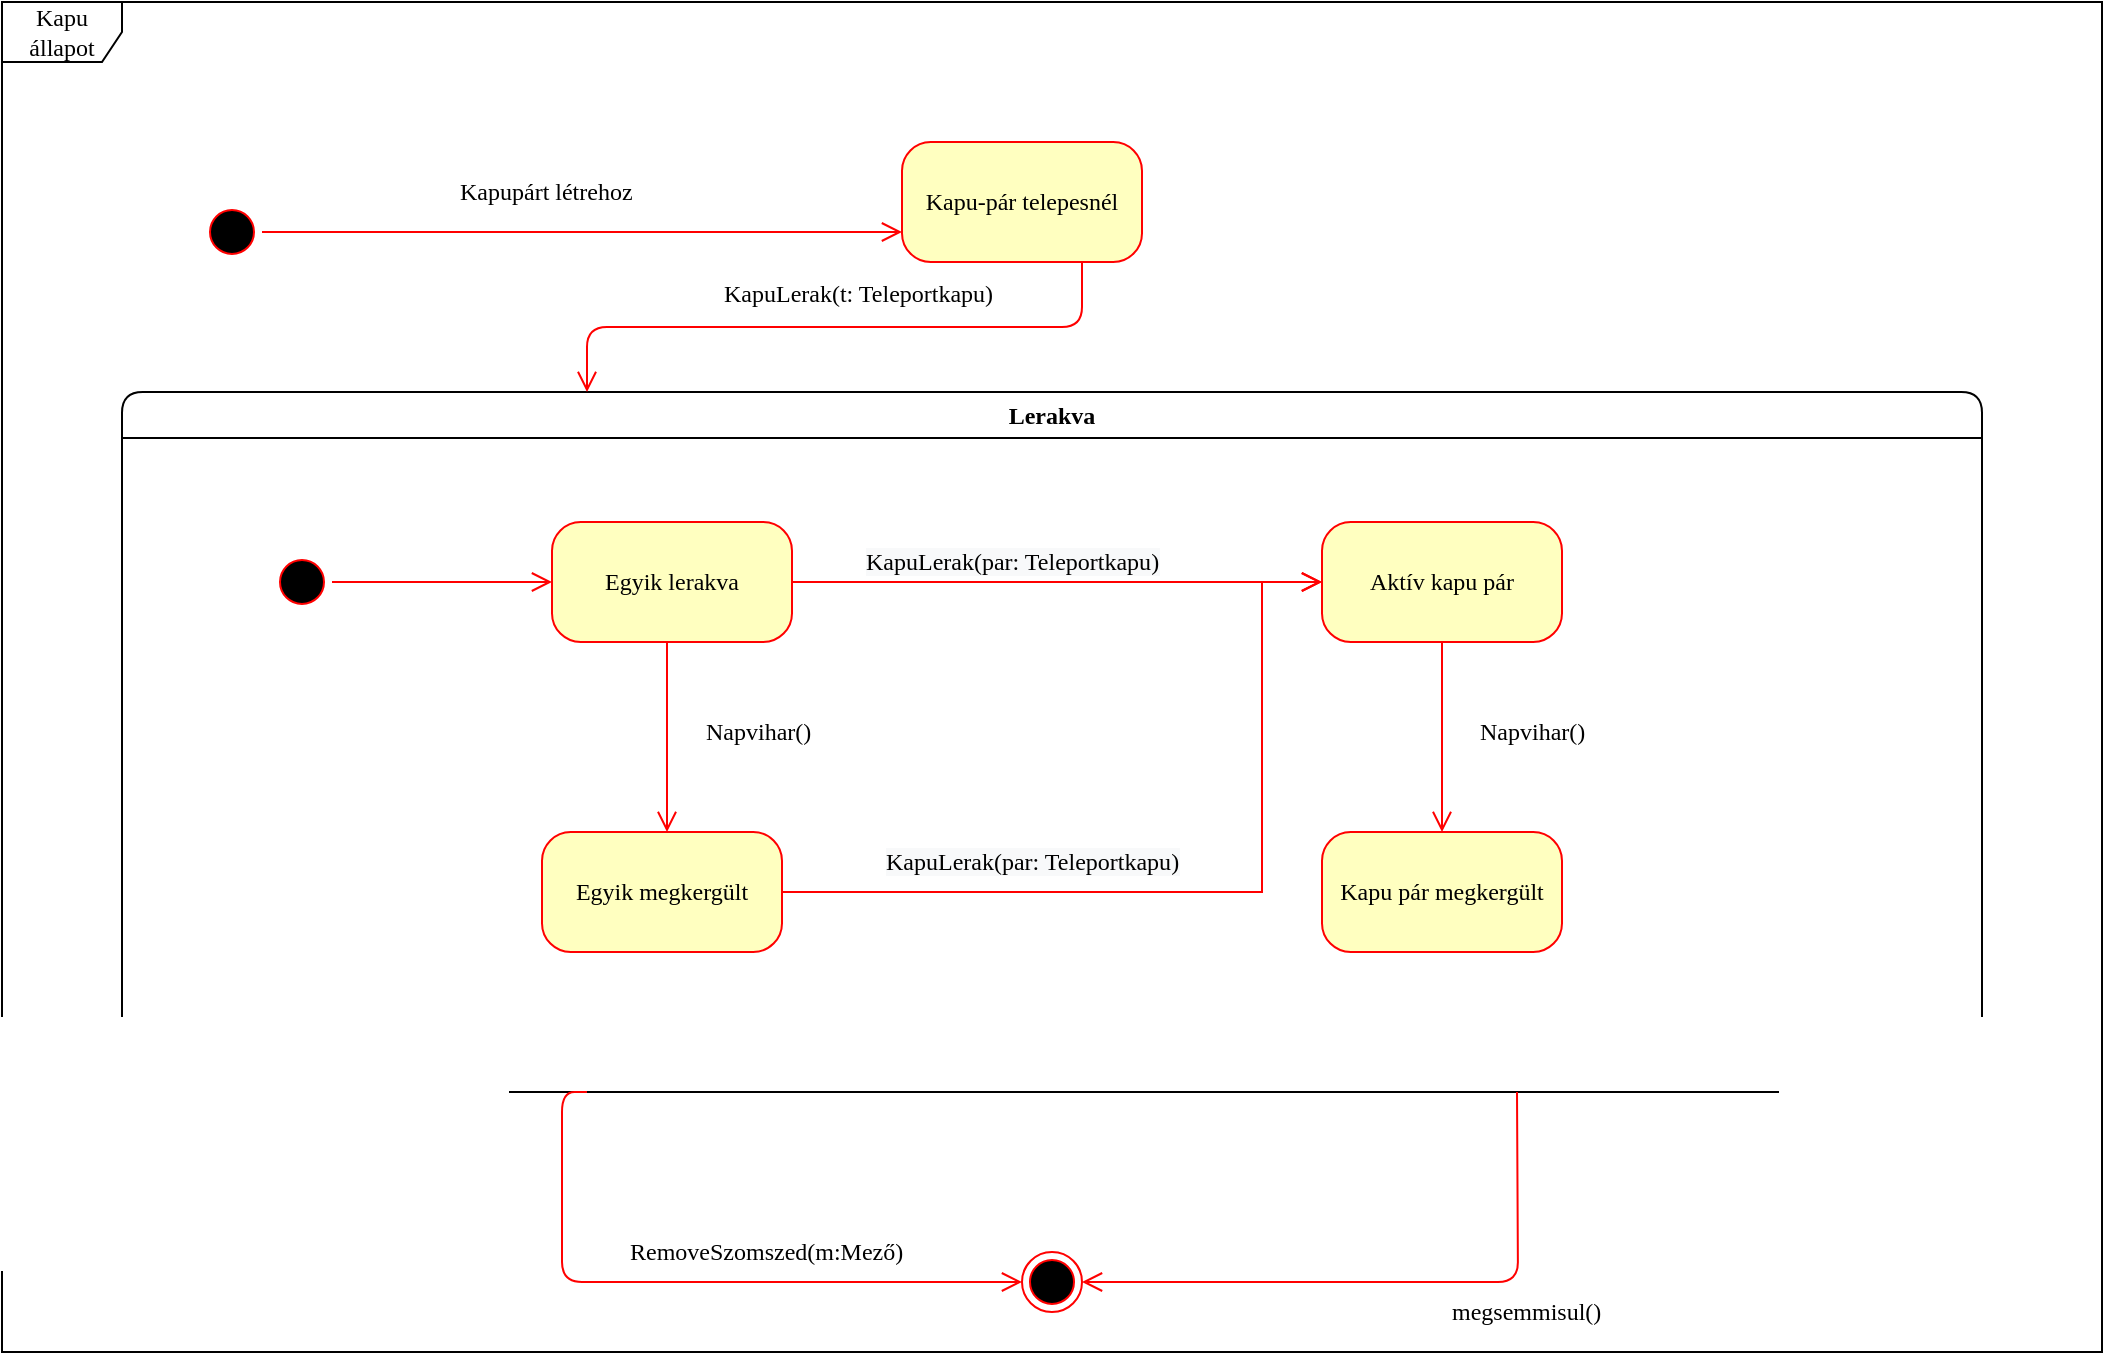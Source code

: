 <mxfile version="14.5.10" type="github">
  <diagram name="Page-1" id="58cdce13-f638-feb5-8d6f-7d28b1aa9fa0">
    <mxGraphModel dx="1038" dy="548" grid="1" gridSize="10" guides="1" tooltips="1" connect="1" arrows="1" fold="1" page="1" pageScale="1" pageWidth="1100" pageHeight="850" background="#ffffff" math="0" shadow="0">
      <root>
        <mxCell id="0" />
        <mxCell id="1" parent="0" />
        <mxCell id="3qUmnugAzTzsJO7S0ycU-1" value="Kapu állapot" style="shape=umlFrame;whiteSpace=wrap;html=1;rounded=1;shadow=0;comic=0;labelBackgroundColor=none;strokeWidth=1;fontFamily=Verdana;fontSize=12;align=center;" parent="1" vertex="1">
          <mxGeometry x="30" y="35" width="1050" height="675" as="geometry" />
        </mxCell>
        <mxCell id="3qUmnugAzTzsJO7S0ycU-2" value="" style="ellipse;html=1;shape=startState;fillColor=#000000;strokeColor=#ff0000;rounded=1;shadow=0;comic=0;labelBackgroundColor=none;fontFamily=Verdana;fontSize=12;fontColor=#000000;align=center;direction=south;" parent="1" vertex="1">
          <mxGeometry x="130" y="135" width="30" height="30" as="geometry" />
        </mxCell>
        <mxCell id="3qUmnugAzTzsJO7S0ycU-3" value="Kapu-pár telepesnél" style="rounded=1;whiteSpace=wrap;html=1;arcSize=24;fillColor=#ffffc0;strokeColor=#ff0000;shadow=0;comic=0;labelBackgroundColor=none;fontFamily=Verdana;fontSize=12;fontColor=#000000;align=center;" parent="1" vertex="1">
          <mxGeometry x="480" y="105" width="120" height="60" as="geometry" />
        </mxCell>
        <mxCell id="3qUmnugAzTzsJO7S0ycU-4" value="Lerakva" style="swimlane;whiteSpace=wrap;html=1;rounded=1;shadow=0;comic=0;labelBackgroundColor=none;strokeWidth=1;fontFamily=Verdana;fontSize=12;align=center;" parent="1" vertex="1">
          <mxGeometry x="90" y="230" width="930" height="350" as="geometry" />
        </mxCell>
        <mxCell id="3qUmnugAzTzsJO7S0ycU-5" value="Egyik lerakva" style="rounded=1;whiteSpace=wrap;html=1;arcSize=24;fillColor=#ffffc0;strokeColor=#ff0000;shadow=0;comic=0;labelBackgroundColor=none;fontFamily=Verdana;fontSize=12;fontColor=#000000;align=center;" parent="3qUmnugAzTzsJO7S0ycU-4" vertex="1">
          <mxGeometry x="215" y="65" width="120" height="60" as="geometry" />
        </mxCell>
        <mxCell id="3qUmnugAzTzsJO7S0ycU-6" style="edgeStyle=elbowEdgeStyle;html=1;labelBackgroundColor=none;endArrow=open;endSize=8;strokeColor=#ff0000;fontFamily=Verdana;fontSize=12;align=left;" parent="3qUmnugAzTzsJO7S0ycU-4" source="3qUmnugAzTzsJO7S0ycU-7" target="3qUmnugAzTzsJO7S0ycU-5" edge="1">
          <mxGeometry relative="1" as="geometry" />
        </mxCell>
        <mxCell id="3qUmnugAzTzsJO7S0ycU-7" value="" style="ellipse;html=1;shape=startState;fillColor=#000000;strokeColor=#ff0000;rounded=1;shadow=0;comic=0;labelBackgroundColor=none;fontFamily=Verdana;fontSize=12;fontColor=#000000;align=center;direction=south;" parent="3qUmnugAzTzsJO7S0ycU-4" vertex="1">
          <mxGeometry x="75" y="80" width="30" height="30" as="geometry" />
        </mxCell>
        <mxCell id="3qUmnugAzTzsJO7S0ycU-8" value="Kapupárt létrehoz" style="edgeStyle=orthogonalEdgeStyle;html=1;labelBackgroundColor=none;endArrow=open;endSize=8;strokeColor=#ff0000;fontFamily=Verdana;fontSize=12;align=left;entryX=0;entryY=0.75;entryDx=0;entryDy=0;" parent="1" source="3qUmnugAzTzsJO7S0ycU-2" target="3qUmnugAzTzsJO7S0ycU-3" edge="1">
          <mxGeometry x="-0.394" y="20" relative="1" as="geometry">
            <Array as="points">
              <mxPoint x="450" y="150" />
            </Array>
            <mxPoint as="offset" />
          </mxGeometry>
        </mxCell>
        <mxCell id="3qUmnugAzTzsJO7S0ycU-9" value="KapuLerak(t: Teleportkapu)" style="edgeStyle=orthogonalEdgeStyle;html=1;labelBackgroundColor=none;endArrow=open;endSize=8;strokeColor=#ff0000;fontFamily=Verdana;fontSize=12;align=left;exitX=0.75;exitY=1;exitDx=0;exitDy=0;entryX=0.25;entryY=0;entryDx=0;entryDy=0;" parent="1" source="3qUmnugAzTzsJO7S0ycU-3" target="3qUmnugAzTzsJO7S0ycU-4" edge="1">
          <mxGeometry x="0.36" y="-17" relative="1" as="geometry">
            <mxPoint x="540" y="160" as="sourcePoint" />
            <mxPoint x="570" y="260" as="targetPoint" />
            <mxPoint x="-1" as="offset" />
          </mxGeometry>
        </mxCell>
        <mxCell id="3qUmnugAzTzsJO7S0ycU-10" value="RemoveSzomszed(m:Mező)" style="edgeStyle=elbowEdgeStyle;html=1;labelBackgroundColor=none;endArrow=open;endSize=8;strokeColor=#ff0000;fontFamily=Verdana;fontSize=12;align=left;exitX=0.25;exitY=1;exitDx=0;exitDy=0;entryX=0;entryY=0.5;entryDx=0;entryDy=0;" parent="1" source="3qUmnugAzTzsJO7S0ycU-4" target="3qUmnugAzTzsJO7S0ycU-11" edge="1">
          <mxGeometry x="-0.171" y="15" relative="1" as="geometry">
            <mxPoint x="220" y="560" as="sourcePoint" />
            <mxPoint x="350" y="640" as="targetPoint" />
            <Array as="points">
              <mxPoint x="310" y="480" />
            </Array>
            <mxPoint x="-1" as="offset" />
          </mxGeometry>
        </mxCell>
        <mxCell id="3qUmnugAzTzsJO7S0ycU-11" value="" style="ellipse;html=1;shape=endState;fillColor=#000000;strokeColor=#ff0000;rounded=1;shadow=0;comic=0;labelBackgroundColor=none;fontFamily=Verdana;fontSize=12;fontColor=#000000;align=center;" parent="1" vertex="1">
          <mxGeometry x="540" y="660" width="30" height="30" as="geometry" />
        </mxCell>
        <mxCell id="3qUmnugAzTzsJO7S0ycU-12" value="&lt;br&gt;&lt;br&gt;&lt;span style=&quot;color: rgb(0 , 0 , 0) ; font-family: &amp;#34;verdana&amp;#34; ; font-size: 12px ; font-style: normal ; font-weight: 400 ; letter-spacing: normal ; text-align: left ; text-indent: 0px ; text-transform: none ; word-spacing: 0px ; background-color: rgb(248 , 249 , 250) ; display: inline ; float: none&quot;&gt;KapuLerak(par&lt;span style=&quot;font-family: &amp;#34;verdana&amp;#34;&quot;&gt;: Teleportkapu&lt;/span&gt;)&lt;/span&gt;" style="edgeStyle=elbowEdgeStyle;html=1;labelBackgroundColor=none;endArrow=open;endSize=8;strokeColor=#ff0000;fontFamily=Verdana;fontSize=12;align=left;exitX=1;exitY=0.5;exitDx=0;exitDy=0;" parent="1" source="3qUmnugAzTzsJO7S0ycU-5" target="3qUmnugAzTzsJO7S0ycU-13" edge="1">
          <mxGeometry x="-0.736" y="25" relative="1" as="geometry">
            <mxPoint x="490" y="325" as="targetPoint" />
            <Array as="points">
              <mxPoint x="620" y="325" />
            </Array>
            <mxPoint as="offset" />
          </mxGeometry>
        </mxCell>
        <mxCell id="3qUmnugAzTzsJO7S0ycU-13" value="Aktív kapu pár" style="rounded=1;whiteSpace=wrap;html=1;arcSize=24;fillColor=#ffffc0;strokeColor=#ff0000;shadow=0;comic=0;labelBackgroundColor=none;fontFamily=Verdana;fontSize=12;fontColor=#000000;align=center;" parent="1" vertex="1">
          <mxGeometry x="690" y="295" width="120" height="60" as="geometry" />
        </mxCell>
        <mxCell id="3qUmnugAzTzsJO7S0ycU-14" value="megsemmisul()" style="edgeStyle=elbowEdgeStyle;html=1;labelBackgroundColor=none;endArrow=open;endSize=8;strokeColor=#ff0000;fontFamily=Verdana;fontSize=12;align=left;exitX=0.75;exitY=1;exitDx=0;exitDy=0;" parent="1" source="3qUmnugAzTzsJO7S0ycU-4" target="3qUmnugAzTzsJO7S0ycU-11" edge="1">
          <mxGeometry x="-0.171" y="15" relative="1" as="geometry">
            <mxPoint x="332.5" y="440" as="sourcePoint" />
            <mxPoint x="570" y="485" as="targetPoint" />
            <Array as="points">
              <mxPoint x="788" y="460" />
            </Array>
            <mxPoint x="-1" as="offset" />
          </mxGeometry>
        </mxCell>
        <mxCell id="3qUmnugAzTzsJO7S0ycU-15" value="Egyik megkergült" style="rounded=1;whiteSpace=wrap;html=1;arcSize=24;fillColor=#ffffc0;strokeColor=#ff0000;shadow=0;comic=0;labelBackgroundColor=none;fontFamily=Verdana;fontSize=12;fontColor=#000000;align=center;" parent="1" vertex="1">
          <mxGeometry x="300" y="450" width="120" height="60" as="geometry" />
        </mxCell>
        <mxCell id="3qUmnugAzTzsJO7S0ycU-16" value="Kapu pár megkergült" style="rounded=1;whiteSpace=wrap;html=1;arcSize=24;fillColor=#ffffc0;strokeColor=#ff0000;shadow=0;comic=0;labelBackgroundColor=none;fontFamily=Verdana;fontSize=12;fontColor=#000000;align=center;" parent="1" vertex="1">
          <mxGeometry x="690" y="450" width="120" height="60" as="geometry" />
        </mxCell>
        <mxCell id="3qUmnugAzTzsJO7S0ycU-17" value="Napvihar()" style="edgeStyle=elbowEdgeStyle;html=1;labelBackgroundColor=none;endArrow=open;endSize=8;strokeColor=#ff0000;fontFamily=Verdana;fontSize=12;align=left;" parent="1" source="3qUmnugAzTzsJO7S0ycU-5" target="3qUmnugAzTzsJO7S0ycU-15" edge="1">
          <mxGeometry x="-0.053" y="17" relative="1" as="geometry">
            <mxPoint x="700" y="340" as="targetPoint" />
            <Array as="points" />
            <mxPoint as="offset" />
            <mxPoint x="435" y="335" as="sourcePoint" />
          </mxGeometry>
        </mxCell>
        <mxCell id="3qUmnugAzTzsJO7S0ycU-18" value="Napvihar()" style="edgeStyle=elbowEdgeStyle;html=1;labelBackgroundColor=none;endArrow=open;endSize=8;strokeColor=#ff0000;fontFamily=Verdana;fontSize=12;align=left;" parent="1" source="3qUmnugAzTzsJO7S0ycU-13" target="3qUmnugAzTzsJO7S0ycU-16" edge="1">
          <mxGeometry x="-0.053" y="17" relative="1" as="geometry">
            <mxPoint x="373" y="460" as="targetPoint" />
            <Array as="points" />
            <mxPoint as="offset" />
            <mxPoint x="373" y="365" as="sourcePoint" />
          </mxGeometry>
        </mxCell>
        <mxCell id="3qUmnugAzTzsJO7S0ycU-19" value="&lt;br&gt;&lt;br&gt;&lt;span style=&quot;color: rgb(0 , 0 , 0) ; font-family: &amp;#34;verdana&amp;#34; ; font-size: 12px ; font-style: normal ; font-weight: 400 ; letter-spacing: normal ; text-align: left ; text-indent: 0px ; text-transform: none ; word-spacing: 0px ; background-color: rgb(248 , 249 , 250) ; display: inline ; float: none&quot;&gt;KapuLerak(par&lt;span style=&quot;font-family: &amp;#34;verdana&amp;#34;&quot;&gt;: Teleportkapu&lt;/span&gt;)&lt;/span&gt;" style="edgeStyle=elbowEdgeStyle;html=1;labelBackgroundColor=none;endArrow=open;endSize=8;strokeColor=#ff0000;fontFamily=Verdana;fontSize=12;align=left;rounded=0;" parent="1" source="3qUmnugAzTzsJO7S0ycU-15" target="3qUmnugAzTzsJO7S0ycU-13" edge="1">
          <mxGeometry x="-0.765" y="30" relative="1" as="geometry">
            <mxPoint x="700" y="340" as="targetPoint" />
            <Array as="points">
              <mxPoint x="660" y="400" />
            </Array>
            <mxPoint as="offset" />
            <mxPoint x="435" y="335" as="sourcePoint" />
          </mxGeometry>
        </mxCell>
      </root>
    </mxGraphModel>
  </diagram>
</mxfile>
